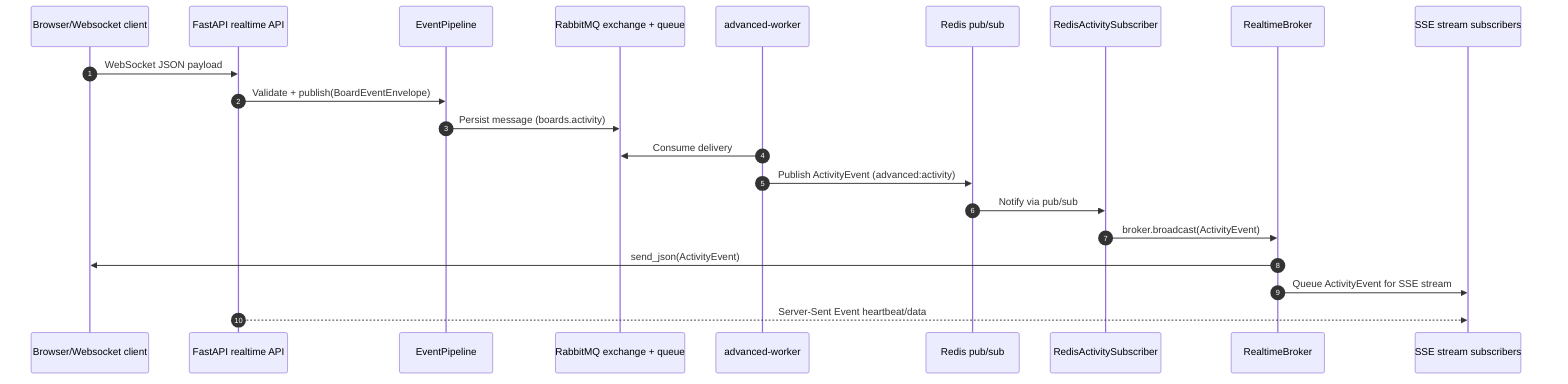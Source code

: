 %% Advanced realtime messaging flow
sequenceDiagram
    autonumber
    participant Client as Browser/Websocket client
    participant API as FastAPI realtime API
    participant Pipeline as EventPipeline
    participant RabbitMQ as RabbitMQ exchange + queue
    participant Worker as advanced-worker
    participant Redis as Redis pub/sub
    participant Subscriber as RedisActivitySubscriber
    participant Broker as RealtimeBroker
    participant SSE as SSE stream subscribers

    Client->>API: WebSocket JSON payload
    API->>Pipeline: Validate + publish(BoardEventEnvelope)
    Pipeline->>RabbitMQ: Persist message (boards.activity)
    Worker->>RabbitMQ: Consume delivery
    Worker->>Redis: Publish ActivityEvent (advanced:activity)
    Redis->>Subscriber: Notify via pub/sub
    Subscriber->>Broker: broker.broadcast(ActivityEvent)
    Broker->>Client: send_json(ActivityEvent)
    Broker->>SSE: Queue ActivityEvent for SSE stream
    API-->>SSE: Server-Sent Event heartbeat/data